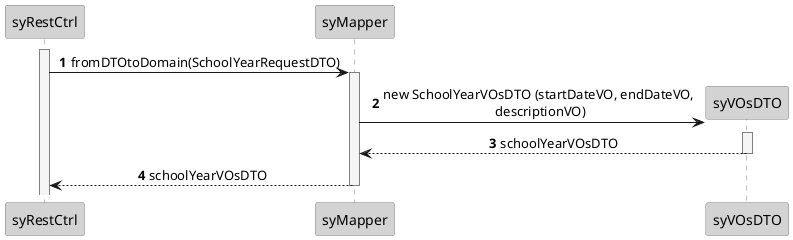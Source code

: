 @startuml
autonumber

skinparam {
    SequenceLifeLineBorderColor gray
    SequenceParticipantBorderColor gray
    DefaultTextAlignment center
}

participant "syRestCtrl" as C #lightgray
participant "syMapper" as SYM #lightgray
participant "syVOsDTO" as SYDTO #lightgray

activate C #whitesmoke
C -> SYM: fromDTOtoDomain(SchoolYearRequestDTO)
activate SYM #whitesmoke
SYM -> SYDTO**: new SchoolYearVOsDTO (startDateVO, endDateVO,\n descriptionVO)
activate SYDTO #whitesmoke
SYDTO --> SYM: schoolYearVOsDTO
deactivate SYDTO #whitesmoke
SYM --> C: schoolYearVOsDTO
deactivate SYM #whitesmoke

@enduml